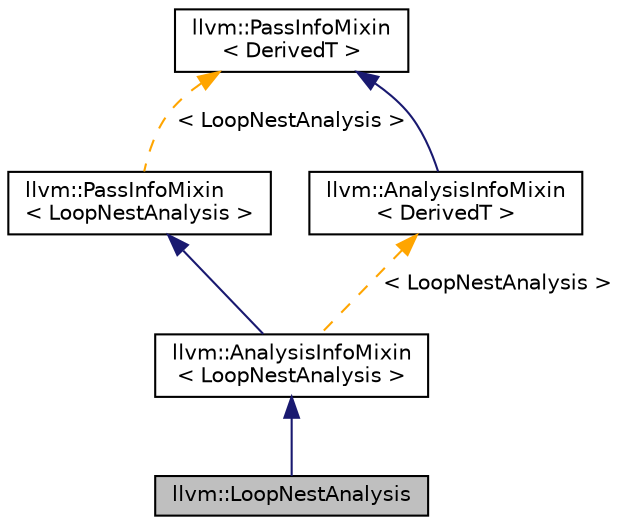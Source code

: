 digraph "llvm::LoopNestAnalysis"
{
 // LATEX_PDF_SIZE
  bgcolor="transparent";
  edge [fontname="Helvetica",fontsize="10",labelfontname="Helvetica",labelfontsize="10"];
  node [fontname="Helvetica",fontsize="10",shape=record];
  Node1 [label="llvm::LoopNestAnalysis",height=0.2,width=0.4,color="black", fillcolor="grey75", style="filled", fontcolor="black",tooltip="This analysis provides information for a loop nest."];
  Node2 -> Node1 [dir="back",color="midnightblue",fontsize="10",style="solid",fontname="Helvetica"];
  Node2 [label="llvm::AnalysisInfoMixin\l\< LoopNestAnalysis \>",height=0.2,width=0.4,color="black",URL="$structllvm_1_1AnalysisInfoMixin.html",tooltip=" "];
  Node3 -> Node2 [dir="back",color="midnightblue",fontsize="10",style="solid",fontname="Helvetica"];
  Node3 [label="llvm::PassInfoMixin\l\< LoopNestAnalysis \>",height=0.2,width=0.4,color="black",URL="$structllvm_1_1PassInfoMixin.html",tooltip=" "];
  Node4 -> Node3 [dir="back",color="orange",fontsize="10",style="dashed",label=" \< LoopNestAnalysis \>" ,fontname="Helvetica"];
  Node4 [label="llvm::PassInfoMixin\l\< DerivedT \>",height=0.2,width=0.4,color="black",URL="$structllvm_1_1PassInfoMixin.html",tooltip="A CRTP mix-in to automatically provide informational APIs needed for passes."];
  Node5 -> Node2 [dir="back",color="orange",fontsize="10",style="dashed",label=" \< LoopNestAnalysis \>" ,fontname="Helvetica"];
  Node5 [label="llvm::AnalysisInfoMixin\l\< DerivedT \>",height=0.2,width=0.4,color="black",URL="$structllvm_1_1AnalysisInfoMixin.html",tooltip="A CRTP mix-in that provides informational APIs needed for analysis passes."];
  Node4 -> Node5 [dir="back",color="midnightblue",fontsize="10",style="solid",fontname="Helvetica"];
}
